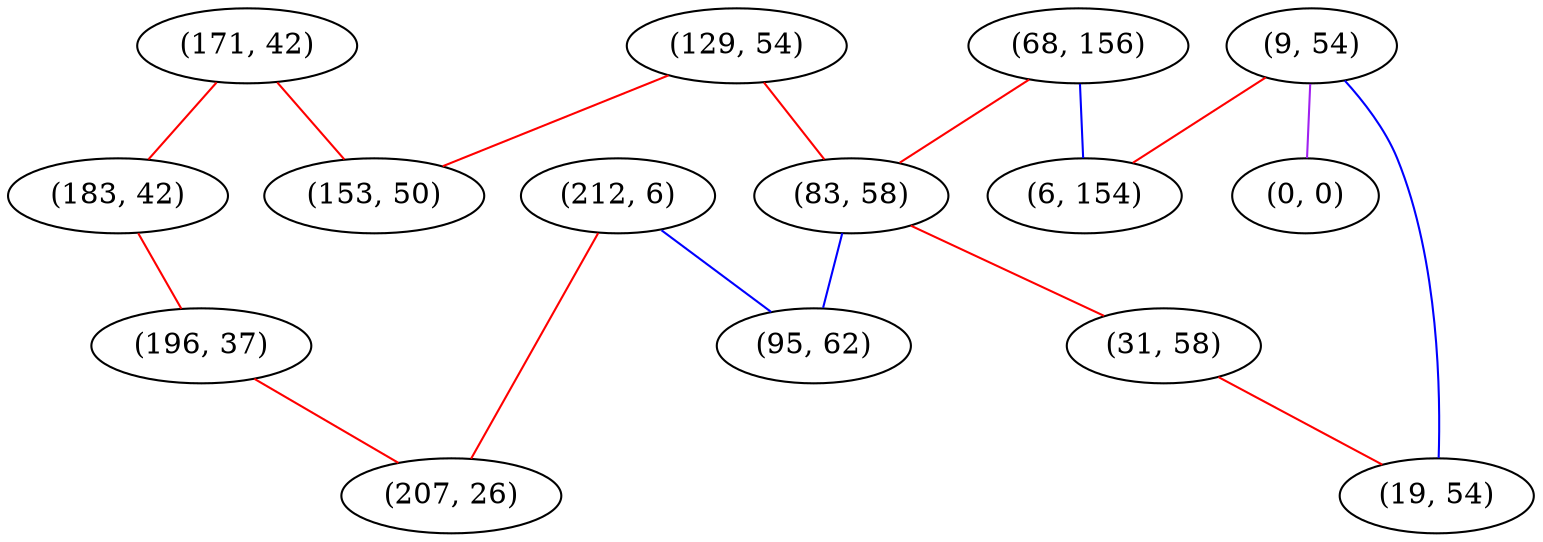 graph "" {
"(171, 42)";
"(68, 156)";
"(129, 54)";
"(183, 42)";
"(153, 50)";
"(83, 58)";
"(9, 54)";
"(31, 58)";
"(196, 37)";
"(0, 0)";
"(212, 6)";
"(19, 54)";
"(95, 62)";
"(6, 154)";
"(207, 26)";
"(171, 42)" -- "(153, 50)"  [color=red, key=0, weight=1];
"(171, 42)" -- "(183, 42)"  [color=red, key=0, weight=1];
"(68, 156)" -- "(83, 58)"  [color=red, key=0, weight=1];
"(68, 156)" -- "(6, 154)"  [color=blue, key=0, weight=3];
"(129, 54)" -- "(153, 50)"  [color=red, key=0, weight=1];
"(129, 54)" -- "(83, 58)"  [color=red, key=0, weight=1];
"(183, 42)" -- "(196, 37)"  [color=red, key=0, weight=1];
"(83, 58)" -- "(95, 62)"  [color=blue, key=0, weight=3];
"(83, 58)" -- "(31, 58)"  [color=red, key=0, weight=1];
"(9, 54)" -- "(6, 154)"  [color=red, key=0, weight=1];
"(9, 54)" -- "(19, 54)"  [color=blue, key=0, weight=3];
"(9, 54)" -- "(0, 0)"  [color=purple, key=0, weight=4];
"(31, 58)" -- "(19, 54)"  [color=red, key=0, weight=1];
"(196, 37)" -- "(207, 26)"  [color=red, key=0, weight=1];
"(212, 6)" -- "(95, 62)"  [color=blue, key=0, weight=3];
"(212, 6)" -- "(207, 26)"  [color=red, key=0, weight=1];
}
